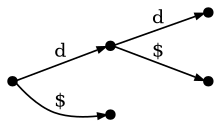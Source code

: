 digraph {
    rankdir="LR";  // horizontal layout
    node [label="" size="0.001" shape="circle" height="0.05" fillcolor="black" style="filled"]
    edge [fontsize="9" arrowsize="0.4" len="1.0" penwidth="0.8"]

    r1 -> r1d [label="d"]
    r1d -> r1dd [label="d"]
    r1d -> r1d_ [label="$"]

    r1 -> r1_ [label="$"]
}
